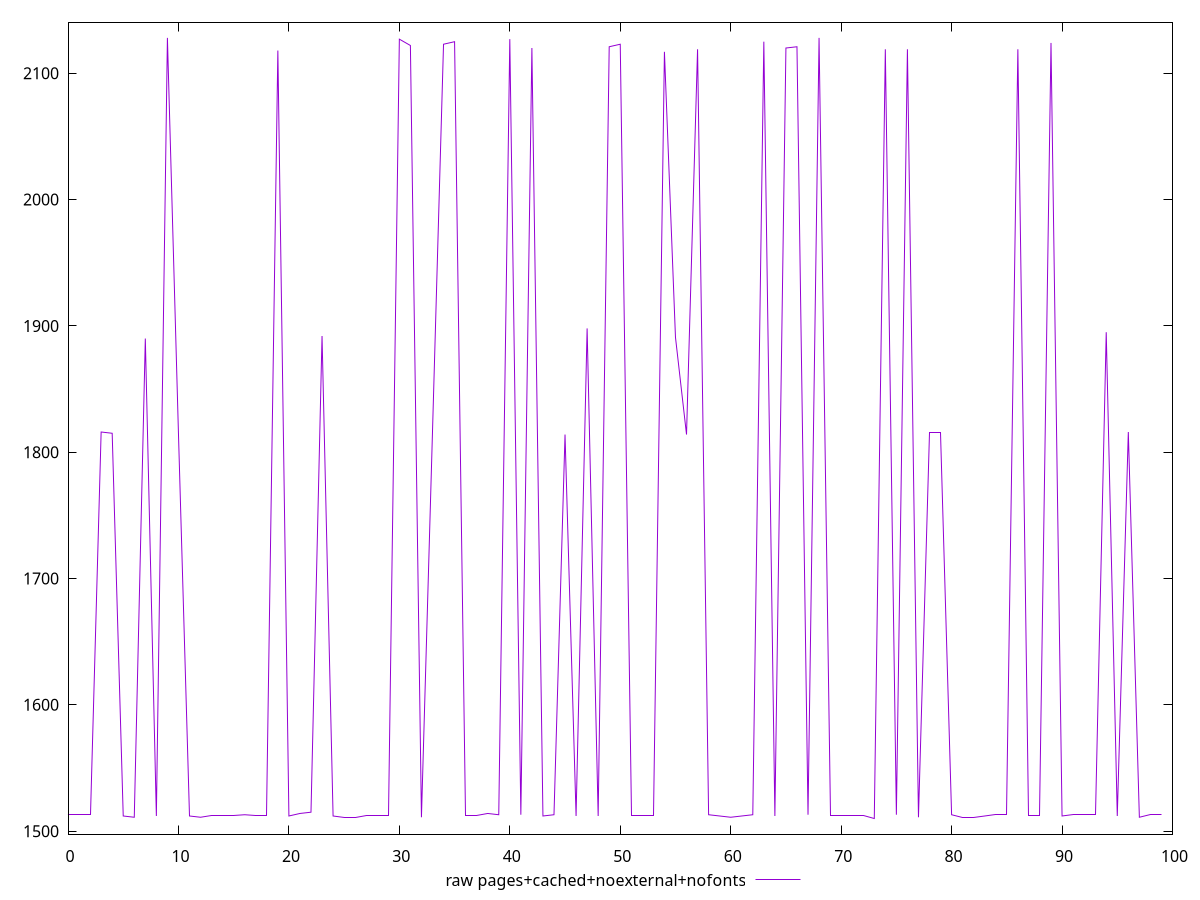 $_rawPagesCachedNoexternalNofonts <<EOF
1513
1513
1513
1816
1815
1512
1511
1890
1512
2128
1815
1512
1511
1512
1512
1512
1513
1512
1512
2118
1512
1514
1515
1892
1512
1511
1511
1512
1512
1512
2127
2122
1511
1816
2123
2125
1512
1512
1514
1513
2127
1513
2120
1512
1513
1814
1512
1898
1512
2121
2123
1512
1512
1512
2117
1891
1814
2119
1513
1512
1511
1512
1513
2125
1512
2120
2121
1513
2128
1512
1512
1512
1512
1510
2119
1513
2119
1511
1816
1816
1513
1511
1511
1512
1513
1513
2119
1512
1512
2124
1512
1513
1513
1513
1895
1512
1816
1511
1513
1513
EOF
set key outside below
set terminal pngcairo
set output "report_00006_2020-11-02T20-21-41.718Z/metrics/pages+cached+noexternal+nofonts//raw.png"
set yrange [1497.64:2140.36]
plot $_rawPagesCachedNoexternalNofonts title "raw pages+cached+noexternal+nofonts" with line ,